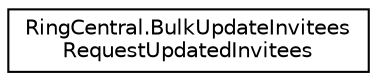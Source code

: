 digraph "Graphical Class Hierarchy"
{
 // LATEX_PDF_SIZE
  edge [fontname="Helvetica",fontsize="10",labelfontname="Helvetica",labelfontsize="10"];
  node [fontname="Helvetica",fontsize="10",shape=record];
  rankdir="LR";
  Node0 [label="RingCentral.BulkUpdateInvitees\lRequestUpdatedInvitees",height=0.2,width=0.4,color="black", fillcolor="white", style="filled",URL="$classRingCentral_1_1BulkUpdateInviteesRequestUpdatedInvitees.html",tooltip=" "];
}
